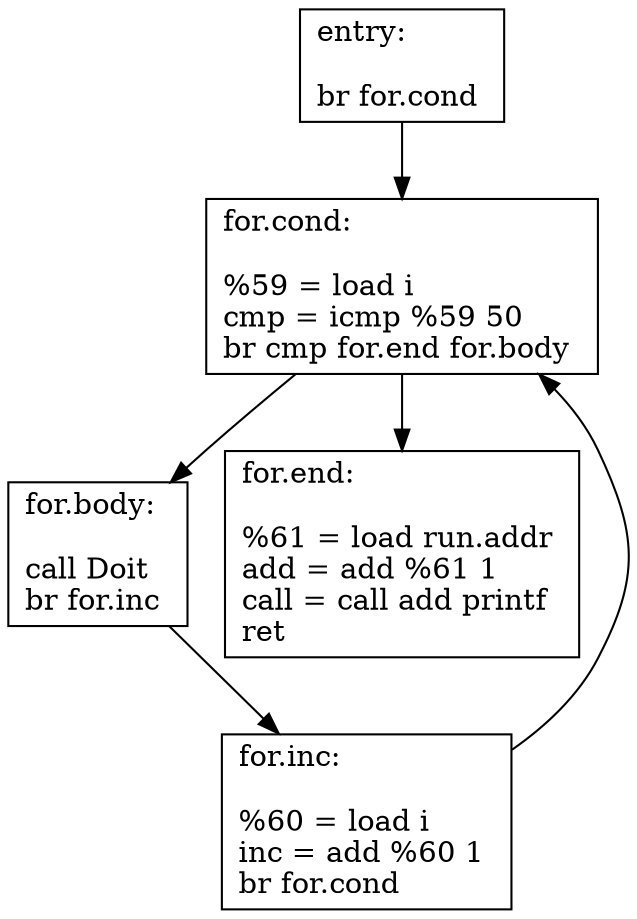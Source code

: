 digraph "CFG for 'Queens' function" {
	entry[shape=record,
		label="{entry:\l\l
			br for.cond \l
		}"
	];
	entry -> forcond;
	forcond[shape=record,
		label="{for.cond:\l\l
			%59 = load i \l
			cmp = icmp %59 50 \l
			br cmp for.end for.body \l
		}"
	];
	forcond -> forbody;
	forcond -> forend;
	forbody[shape=record,
		label="{for.body:\l\l
			call Doit \l
			br for.inc \l
		}"
	];
	forbody -> forinc;
	forinc[shape=record,
		label="{for.inc:\l\l
			%60 = load i \l
			inc = add %60 1 \l
			br for.cond \l
		}"
	];
	forinc -> forcond;
	forend[shape=record,
		label="{for.end:\l\l
			%61 = load run.addr \l
			add = add %61 1 \l
			call = call add printf \l
			ret \l
		}"
	];
}
